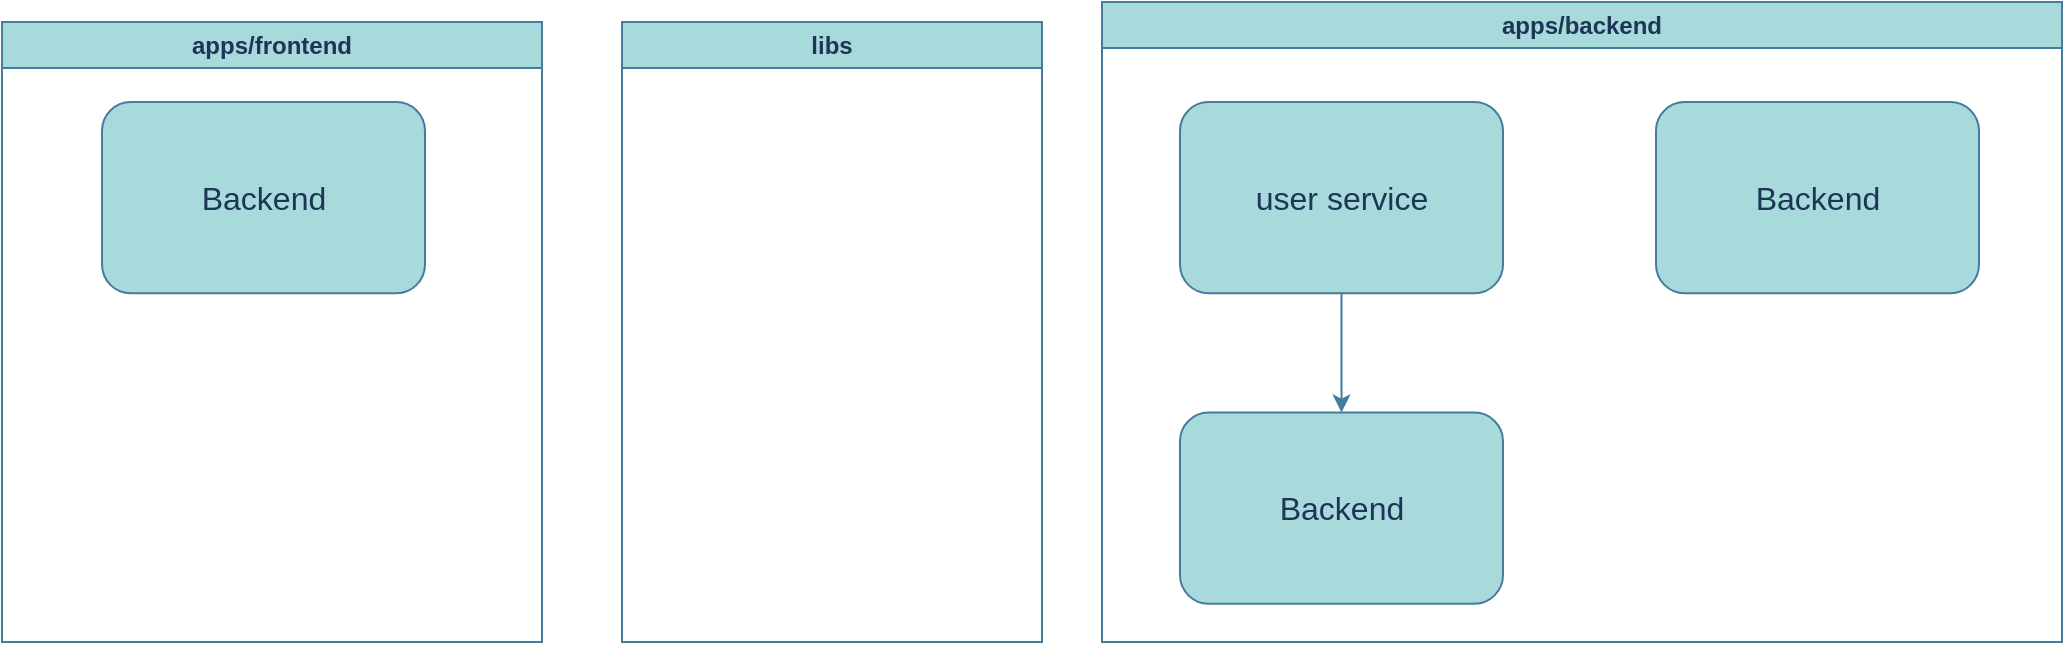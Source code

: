 <mxfile version="21.6.6" type="github">
  <diagram name="Page-1" id="0nL1eGnsIj_tT8AlzVXJ">
    <mxGraphModel dx="1072" dy="608" grid="1" gridSize="10" guides="1" tooltips="1" connect="1" arrows="1" fold="1" page="1" pageScale="1" pageWidth="1169" pageHeight="827" math="0" shadow="0">
      <root>
        <mxCell id="0" />
        <mxCell id="1" parent="0" />
        <mxCell id="PdNtbmLHOuxER-7L1oVg-14" value="apps/frontend" style="swimlane;whiteSpace=wrap;html=1;strokeColor=#457B9D;fontColor=#1D3557;fillColor=#A8DADC;" vertex="1" parent="1">
          <mxGeometry x="70" y="120" width="270" height="310" as="geometry" />
        </mxCell>
        <mxCell id="PdNtbmLHOuxER-7L1oVg-17" value="Backend" style="whiteSpace=wrap;html=1;fontSize=16;rounded=1;direction=south;labelBackgroundColor=none;fillColor=#A8DADC;strokeColor=#457B9D;fontColor=#1D3557;" vertex="1" parent="PdNtbmLHOuxER-7L1oVg-14">
          <mxGeometry x="50" y="40.042" width="161.5" height="95.583" as="geometry" />
        </mxCell>
        <mxCell id="PdNtbmLHOuxER-7L1oVg-15" value="libs" style="swimlane;whiteSpace=wrap;html=1;strokeColor=#457B9D;fontColor=#1D3557;fillColor=#A8DADC;" vertex="1" parent="1">
          <mxGeometry x="380" y="120" width="210" height="310" as="geometry" />
        </mxCell>
        <mxCell id="PdNtbmLHOuxER-7L1oVg-16" value="" style="group" vertex="1" connectable="0" parent="1">
          <mxGeometry x="610" y="120" width="490" height="310" as="geometry" />
        </mxCell>
        <mxCell id="PdNtbmLHOuxER-7L1oVg-2" value="user service" style="whiteSpace=wrap;html=1;fontSize=16;rounded=1;direction=south;labelBackgroundColor=none;fillColor=#A8DADC;strokeColor=#457B9D;fontColor=#1D3557;" vertex="1" parent="PdNtbmLHOuxER-7L1oVg-16">
          <mxGeometry x="49" y="40.042" width="161.5" height="95.583" as="geometry" />
        </mxCell>
        <mxCell id="PdNtbmLHOuxER-7L1oVg-7" value="Backend" style="whiteSpace=wrap;html=1;fontSize=16;rounded=1;direction=south;labelBackgroundColor=none;fillColor=#A8DADC;strokeColor=#457B9D;fontColor=#1D3557;" vertex="1" parent="PdNtbmLHOuxER-7L1oVg-16">
          <mxGeometry x="49" y="195.3" width="161.5" height="95.583" as="geometry" />
        </mxCell>
        <mxCell id="PdNtbmLHOuxER-7L1oVg-8" value="" style="edgeStyle=orthogonalEdgeStyle;rounded=1;orthogonalLoop=1;jettySize=auto;html=1;labelBackgroundColor=none;strokeColor=#457B9D;fontColor=default;" edge="1" parent="PdNtbmLHOuxER-7L1oVg-16" source="PdNtbmLHOuxER-7L1oVg-2" target="PdNtbmLHOuxER-7L1oVg-7">
          <mxGeometry relative="1" as="geometry" />
        </mxCell>
        <mxCell id="PdNtbmLHOuxER-7L1oVg-9" value="Backend" style="whiteSpace=wrap;html=1;fontSize=16;rounded=1;direction=south;labelBackgroundColor=none;fillColor=#A8DADC;strokeColor=#457B9D;fontColor=#1D3557;" vertex="1" parent="PdNtbmLHOuxER-7L1oVg-16">
          <mxGeometry x="287" y="40.042" width="161.5" height="95.583" as="geometry" />
        </mxCell>
        <mxCell id="PdNtbmLHOuxER-7L1oVg-13" value="apps/backend" style="swimlane;whiteSpace=wrap;html=1;strokeColor=#457B9D;fontColor=#1D3557;fillColor=#A8DADC;" vertex="1" parent="PdNtbmLHOuxER-7L1oVg-16">
          <mxGeometry x="10" y="-10" width="480" height="320" as="geometry" />
        </mxCell>
      </root>
    </mxGraphModel>
  </diagram>
</mxfile>

